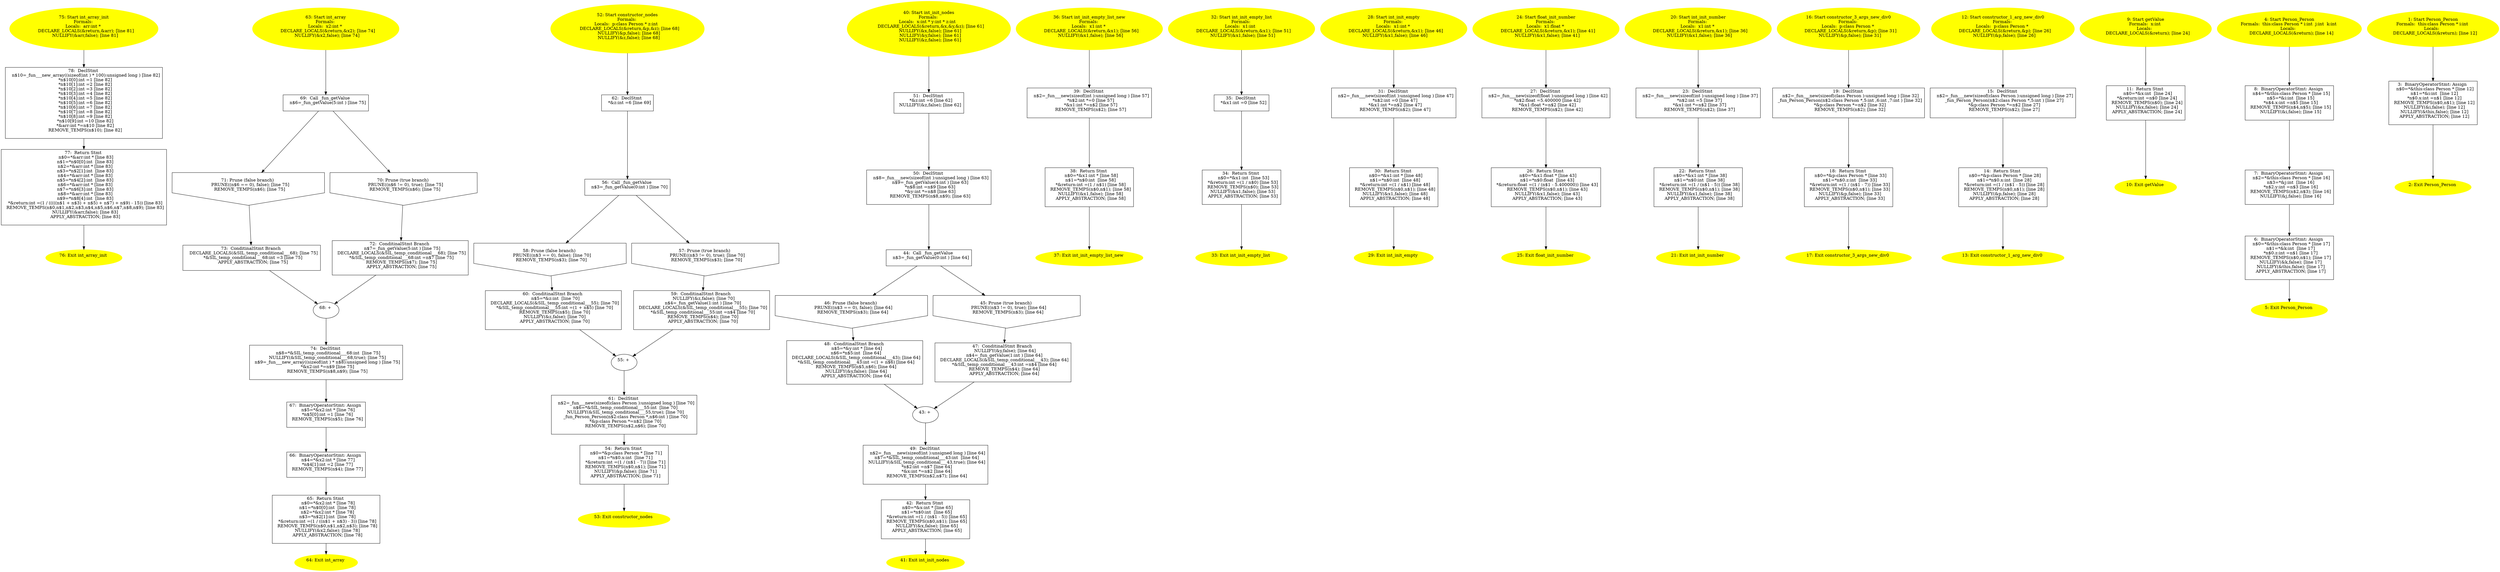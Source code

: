digraph iCFG {
78 [label="78:  DeclStmt \n   n$10=_fun___new_array((sizeof(int ) * 100):unsigned long ) [line 82]\n  *n$10[0]:int =1 [line 82]\n  *n$10[1]:int =2 [line 82]\n  *n$10[2]:int =3 [line 82]\n  *n$10[3]:int =4 [line 82]\n  *n$10[4]:int =5 [line 82]\n  *n$10[5]:int =6 [line 82]\n  *n$10[6]:int =7 [line 82]\n  *n$10[7]:int =8 [line 82]\n  *n$10[8]:int =9 [line 82]\n  *n$10[9]:int =10 [line 82]\n  *&arr:int *=n$10 [line 82]\n  REMOVE_TEMPS(n$10); [line 82]\n " shape="box"]
	

	 78 -> 77 ;
77 [label="77:  Return Stmt \n   n$0=*&arr:int * [line 83]\n  n$1=*n$0[0]:int  [line 83]\n  n$2=*&arr:int * [line 83]\n  n$3=*n$2[1]:int  [line 83]\n  n$4=*&arr:int * [line 83]\n  n$5=*n$4[2]:int  [line 83]\n  n$6=*&arr:int * [line 83]\n  n$7=*n$6[3]:int  [line 83]\n  n$8=*&arr:int * [line 83]\n  n$9=*n$8[4]:int  [line 83]\n  *&return:int =(1 / (((((n$1 + n$3) + n$5) + n$7) + n$9) - 15)) [line 83]\n  REMOVE_TEMPS(n$0,n$1,n$2,n$3,n$4,n$5,n$6,n$7,n$8,n$9); [line 83]\n  NULLIFY(&arr,false); [line 83]\n  APPLY_ABSTRACTION; [line 83]\n " shape="box"]
	

	 77 -> 76 ;
76 [label="76: Exit int_array_init \n  " color=yellow style=filled]
	

75 [label="75: Start int_array_init\nFormals: \nLocals:  arr:int * \n   DECLARE_LOCALS(&return,&arr); [line 81]\n  NULLIFY(&arr,false); [line 81]\n " color=yellow style=filled]
	

	 75 -> 78 ;
74 [label="74:  DeclStmt \n   n$8=*&SIL_temp_conditional___68:int  [line 75]\n  NULLIFY(&SIL_temp_conditional___68,true); [line 75]\n  n$9=_fun___new_array((sizeof(int ) * n$8):unsigned long ) [line 75]\n  *&x2:int *=n$9 [line 75]\n  REMOVE_TEMPS(n$8,n$9); [line 75]\n " shape="box"]
	

	 74 -> 67 ;
73 [label="73:  ConditinalStmt Branch \n   DECLARE_LOCALS(&SIL_temp_conditional___68); [line 75]\n  *&SIL_temp_conditional___68:int =3 [line 75]\n  APPLY_ABSTRACTION; [line 75]\n " shape="box"]
	

	 73 -> 68 ;
72 [label="72:  ConditinalStmt Branch \n   n$7=_fun_getValue(5:int ) [line 75]\n  DECLARE_LOCALS(&SIL_temp_conditional___68); [line 75]\n  *&SIL_temp_conditional___68:int =n$7 [line 75]\n  REMOVE_TEMPS(n$7); [line 75]\n  APPLY_ABSTRACTION; [line 75]\n " shape="box"]
	

	 72 -> 68 ;
71 [label="71: Prune (false branch) \n   PRUNE((n$6 == 0), false); [line 75]\n  REMOVE_TEMPS(n$6); [line 75]\n " shape="invhouse"]
	

	 71 -> 73 ;
70 [label="70: Prune (true branch) \n   PRUNE((n$6 != 0), true); [line 75]\n  REMOVE_TEMPS(n$6); [line 75]\n " shape="invhouse"]
	

	 70 -> 72 ;
69 [label="69:  Call _fun_getValue \n   n$6=_fun_getValue(5:int ) [line 75]\n " shape="box"]
	

	 69 -> 70 ;
	 69 -> 71 ;
68 [label="68: + \n  " ]
	

	 68 -> 74 ;
67 [label="67:  BinaryOperatorStmt: Assign \n   n$5=*&x2:int * [line 76]\n  *n$5[0]:int =1 [line 76]\n  REMOVE_TEMPS(n$5); [line 76]\n " shape="box"]
	

	 67 -> 66 ;
66 [label="66:  BinaryOperatorStmt: Assign \n   n$4=*&x2:int * [line 77]\n  *n$4[1]:int =2 [line 77]\n  REMOVE_TEMPS(n$4); [line 77]\n " shape="box"]
	

	 66 -> 65 ;
65 [label="65:  Return Stmt \n   n$0=*&x2:int * [line 78]\n  n$1=*n$0[0]:int  [line 78]\n  n$2=*&x2:int * [line 78]\n  n$3=*n$2[1]:int  [line 78]\n  *&return:int =(1 / ((n$1 + n$3) - 3)) [line 78]\n  REMOVE_TEMPS(n$0,n$1,n$2,n$3); [line 78]\n  NULLIFY(&x2,false); [line 78]\n  APPLY_ABSTRACTION; [line 78]\n " shape="box"]
	

	 65 -> 64 ;
64 [label="64: Exit int_array \n  " color=yellow style=filled]
	

63 [label="63: Start int_array\nFormals: \nLocals:  x2:int * \n   DECLARE_LOCALS(&return,&x2); [line 74]\n  NULLIFY(&x2,false); [line 74]\n " color=yellow style=filled]
	

	 63 -> 69 ;
62 [label="62:  DeclStmt \n   *&z:int =6 [line 69]\n " shape="box"]
	

	 62 -> 56 ;
61 [label="61:  DeclStmt \n   n$2=_fun___new(sizeof(class Person ):unsigned long ) [line 70]\n  n$6=*&SIL_temp_conditional___55:int  [line 70]\n  NULLIFY(&SIL_temp_conditional___55,true); [line 70]\n  _fun_Person_Person(n$2:class Person *,n$6:int ) [line 70]\n  *&p:class Person *=n$2 [line 70]\n  REMOVE_TEMPS(n$2,n$6); [line 70]\n " shape="box"]
	

	 61 -> 54 ;
60 [label="60:  ConditinalStmt Branch \n   n$5=*&z:int  [line 70]\n  DECLARE_LOCALS(&SIL_temp_conditional___55); [line 70]\n  *&SIL_temp_conditional___55:int =(1 + n$5) [line 70]\n  REMOVE_TEMPS(n$5); [line 70]\n  NULLIFY(&z,false); [line 70]\n  APPLY_ABSTRACTION; [line 70]\n " shape="box"]
	

	 60 -> 55 ;
59 [label="59:  ConditinalStmt Branch \n   NULLIFY(&z,false); [line 70]\n  n$4=_fun_getValue(1:int ) [line 70]\n  DECLARE_LOCALS(&SIL_temp_conditional___55); [line 70]\n  *&SIL_temp_conditional___55:int =n$4 [line 70]\n  REMOVE_TEMPS(n$4); [line 70]\n  APPLY_ABSTRACTION; [line 70]\n " shape="box"]
	

	 59 -> 55 ;
58 [label="58: Prune (false branch) \n   PRUNE((n$3 == 0), false); [line 70]\n  REMOVE_TEMPS(n$3); [line 70]\n " shape="invhouse"]
	

	 58 -> 60 ;
57 [label="57: Prune (true branch) \n   PRUNE((n$3 != 0), true); [line 70]\n  REMOVE_TEMPS(n$3); [line 70]\n " shape="invhouse"]
	

	 57 -> 59 ;
56 [label="56:  Call _fun_getValue \n   n$3=_fun_getValue(0:int ) [line 70]\n " shape="box"]
	

	 56 -> 57 ;
	 56 -> 58 ;
55 [label="55: + \n  " ]
	

	 55 -> 61 ;
54 [label="54:  Return Stmt \n   n$0=*&p:class Person * [line 71]\n  n$1=*n$0.x:int  [line 71]\n  *&return:int =(1 / (n$1 - 7)) [line 71]\n  REMOVE_TEMPS(n$0,n$1); [line 71]\n  NULLIFY(&p,false); [line 71]\n  APPLY_ABSTRACTION; [line 71]\n " shape="box"]
	

	 54 -> 53 ;
53 [label="53: Exit constructor_nodes \n  " color=yellow style=filled]
	

52 [label="52: Start constructor_nodes\nFormals: \nLocals:  p:class Person * z:int  \n   DECLARE_LOCALS(&return,&p,&z); [line 68]\n  NULLIFY(&p,false); [line 68]\n  NULLIFY(&z,false); [line 68]\n " color=yellow style=filled]
	

	 52 -> 62 ;
51 [label="51:  DeclStmt \n   *&z:int =6 [line 62]\n  NULLIFY(&z,false); [line 62]\n " shape="box"]
	

	 51 -> 50 ;
50 [label="50:  DeclStmt \n   n$8=_fun___new(sizeof(int ):unsigned long ) [line 63]\n  n$9=_fun_getValue(4:int ) [line 63]\n  *n$8:int =n$9 [line 63]\n  *&y:int *=n$8 [line 63]\n  REMOVE_TEMPS(n$8,n$9); [line 63]\n " shape="box"]
	

	 50 -> 44 ;
49 [label="49:  DeclStmt \n   n$2=_fun___new(sizeof(int ):unsigned long ) [line 64]\n  n$7=*&SIL_temp_conditional___43:int  [line 64]\n  NULLIFY(&SIL_temp_conditional___43,true); [line 64]\n  *n$2:int =n$7 [line 64]\n  *&x:int *=n$2 [line 64]\n  REMOVE_TEMPS(n$2,n$7); [line 64]\n " shape="box"]
	

	 49 -> 42 ;
48 [label="48:  ConditinalStmt Branch \n   n$5=*&y:int * [line 64]\n  n$6=*n$5:int  [line 64]\n  DECLARE_LOCALS(&SIL_temp_conditional___43); [line 64]\n  *&SIL_temp_conditional___43:int =(1 + n$6) [line 64]\n  REMOVE_TEMPS(n$5,n$6); [line 64]\n  NULLIFY(&y,false); [line 64]\n  APPLY_ABSTRACTION; [line 64]\n " shape="box"]
	

	 48 -> 43 ;
47 [label="47:  ConditinalStmt Branch \n   NULLIFY(&y,false); [line 64]\n  n$4=_fun_getValue(1:int ) [line 64]\n  DECLARE_LOCALS(&SIL_temp_conditional___43); [line 64]\n  *&SIL_temp_conditional___43:int =n$4 [line 64]\n  REMOVE_TEMPS(n$4); [line 64]\n  APPLY_ABSTRACTION; [line 64]\n " shape="box"]
	

	 47 -> 43 ;
46 [label="46: Prune (false branch) \n   PRUNE((n$3 == 0), false); [line 64]\n  REMOVE_TEMPS(n$3); [line 64]\n " shape="invhouse"]
	

	 46 -> 48 ;
45 [label="45: Prune (true branch) \n   PRUNE((n$3 != 0), true); [line 64]\n  REMOVE_TEMPS(n$3); [line 64]\n " shape="invhouse"]
	

	 45 -> 47 ;
44 [label="44:  Call _fun_getValue \n   n$3=_fun_getValue(0:int ) [line 64]\n " shape="box"]
	

	 44 -> 45 ;
	 44 -> 46 ;
43 [label="43: + \n  " ]
	

	 43 -> 49 ;
42 [label="42:  Return Stmt \n   n$0=*&x:int * [line 65]\n  n$1=*n$0:int  [line 65]\n  *&return:int =(1 / (n$1 - 5)) [line 65]\n  REMOVE_TEMPS(n$0,n$1); [line 65]\n  NULLIFY(&x,false); [line 65]\n  APPLY_ABSTRACTION; [line 65]\n " shape="box"]
	

	 42 -> 41 ;
41 [label="41: Exit int_init_nodes \n  " color=yellow style=filled]
	

40 [label="40: Start int_init_nodes\nFormals: \nLocals:  x:int * y:int * z:int  \n   DECLARE_LOCALS(&return,&x,&y,&z); [line 61]\n  NULLIFY(&x,false); [line 61]\n  NULLIFY(&y,false); [line 61]\n  NULLIFY(&z,false); [line 61]\n " color=yellow style=filled]
	

	 40 -> 51 ;
39 [label="39:  DeclStmt \n   n$2=_fun___new(sizeof(int ):unsigned long ) [line 57]\n  *n$2:int *=0 [line 57]\n  *&x1:int *=n$2 [line 57]\n  REMOVE_TEMPS(n$2); [line 57]\n " shape="box"]
	

	 39 -> 38 ;
38 [label="38:  Return Stmt \n   n$0=*&x1:int * [line 58]\n  n$1=*n$0:int  [line 58]\n  *&return:int =(1 / n$1) [line 58]\n  REMOVE_TEMPS(n$0,n$1); [line 58]\n  NULLIFY(&x1,false); [line 58]\n  APPLY_ABSTRACTION; [line 58]\n " shape="box"]
	

	 38 -> 37 ;
37 [label="37: Exit int_init_empty_list_new \n  " color=yellow style=filled]
	

36 [label="36: Start int_init_empty_list_new\nFormals: \nLocals:  x1:int * \n   DECLARE_LOCALS(&return,&x1); [line 56]\n  NULLIFY(&x1,false); [line 56]\n " color=yellow style=filled]
	

	 36 -> 39 ;
35 [label="35:  DeclStmt \n   *&x1:int =0 [line 52]\n " shape="box"]
	

	 35 -> 34 ;
34 [label="34:  Return Stmt \n   n$0=*&x1:int  [line 53]\n  *&return:int =(1 / n$0) [line 53]\n  REMOVE_TEMPS(n$0); [line 53]\n  NULLIFY(&x1,false); [line 53]\n  APPLY_ABSTRACTION; [line 53]\n " shape="box"]
	

	 34 -> 33 ;
33 [label="33: Exit int_init_empty_list \n  " color=yellow style=filled]
	

32 [label="32: Start int_init_empty_list\nFormals: \nLocals:  x1:int  \n   DECLARE_LOCALS(&return,&x1); [line 51]\n  NULLIFY(&x1,false); [line 51]\n " color=yellow style=filled]
	

	 32 -> 35 ;
31 [label="31:  DeclStmt \n   n$2=_fun___new(sizeof(int ):unsigned long ) [line 47]\n  *n$2:int =0 [line 47]\n  *&x1:int *=n$2 [line 47]\n  REMOVE_TEMPS(n$2); [line 47]\n " shape="box"]
	

	 31 -> 30 ;
30 [label="30:  Return Stmt \n   n$0=*&x1:int * [line 48]\n  n$1=*n$0:int  [line 48]\n  *&return:int =(1 / n$1) [line 48]\n  REMOVE_TEMPS(n$0,n$1); [line 48]\n  NULLIFY(&x1,false); [line 48]\n  APPLY_ABSTRACTION; [line 48]\n " shape="box"]
	

	 30 -> 29 ;
29 [label="29: Exit int_init_empty \n  " color=yellow style=filled]
	

28 [label="28: Start int_init_empty\nFormals: \nLocals:  x1:int * \n   DECLARE_LOCALS(&return,&x1); [line 46]\n  NULLIFY(&x1,false); [line 46]\n " color=yellow style=filled]
	

	 28 -> 31 ;
27 [label="27:  DeclStmt \n   n$2=_fun___new(sizeof(float ):unsigned long ) [line 42]\n  *n$2:float =5.400000 [line 42]\n  *&x1:float *=n$2 [line 42]\n  REMOVE_TEMPS(n$2); [line 42]\n " shape="box"]
	

	 27 -> 26 ;
26 [label="26:  Return Stmt \n   n$0=*&x1:float * [line 43]\n  n$1=*n$0:float  [line 43]\n  *&return:float =(1 / (n$1 - 5.400000)) [line 43]\n  REMOVE_TEMPS(n$0,n$1); [line 43]\n  NULLIFY(&x1,false); [line 43]\n  APPLY_ABSTRACTION; [line 43]\n " shape="box"]
	

	 26 -> 25 ;
25 [label="25: Exit float_init_number \n  " color=yellow style=filled]
	

24 [label="24: Start float_init_number\nFormals: \nLocals:  x1:float * \n   DECLARE_LOCALS(&return,&x1); [line 41]\n  NULLIFY(&x1,false); [line 41]\n " color=yellow style=filled]
	

	 24 -> 27 ;
23 [label="23:  DeclStmt \n   n$2=_fun___new(sizeof(int ):unsigned long ) [line 37]\n  *n$2:int =5 [line 37]\n  *&x1:int *=n$2 [line 37]\n  REMOVE_TEMPS(n$2); [line 37]\n " shape="box"]
	

	 23 -> 22 ;
22 [label="22:  Return Stmt \n   n$0=*&x1:int * [line 38]\n  n$1=*n$0:int  [line 38]\n  *&return:int =(1 / (n$1 - 5)) [line 38]\n  REMOVE_TEMPS(n$0,n$1); [line 38]\n  NULLIFY(&x1,false); [line 38]\n  APPLY_ABSTRACTION; [line 38]\n " shape="box"]
	

	 22 -> 21 ;
21 [label="21: Exit int_init_number \n  " color=yellow style=filled]
	

20 [label="20: Start int_init_number\nFormals: \nLocals:  x1:int * \n   DECLARE_LOCALS(&return,&x1); [line 36]\n  NULLIFY(&x1,false); [line 36]\n " color=yellow style=filled]
	

	 20 -> 23 ;
19 [label="19:  DeclStmt \n   n$2=_fun___new(sizeof(class Person ):unsigned long ) [line 32]\n  _fun_Person_Person(n$2:class Person *,5:int ,6:int ,7:int ) [line 32]\n  *&p:class Person *=n$2 [line 32]\n  REMOVE_TEMPS(n$2); [line 32]\n " shape="box"]
	

	 19 -> 18 ;
18 [label="18:  Return Stmt \n   n$0=*&p:class Person * [line 33]\n  n$1=*n$0.z:int  [line 33]\n  *&return:int =(1 / (n$1 - 7)) [line 33]\n  REMOVE_TEMPS(n$0,n$1); [line 33]\n  NULLIFY(&p,false); [line 33]\n  APPLY_ABSTRACTION; [line 33]\n " shape="box"]
	

	 18 -> 17 ;
17 [label="17: Exit constructor_3_args_new_div0 \n  " color=yellow style=filled]
	

16 [label="16: Start constructor_3_args_new_div0\nFormals: \nLocals:  p:class Person * \n   DECLARE_LOCALS(&return,&p); [line 31]\n  NULLIFY(&p,false); [line 31]\n " color=yellow style=filled]
	

	 16 -> 19 ;
15 [label="15:  DeclStmt \n   n$2=_fun___new(sizeof(class Person ):unsigned long ) [line 27]\n  _fun_Person_Person(n$2:class Person *,5:int ) [line 27]\n  *&p:class Person *=n$2 [line 27]\n  REMOVE_TEMPS(n$2); [line 27]\n " shape="box"]
	

	 15 -> 14 ;
14 [label="14:  Return Stmt \n   n$0=*&p:class Person * [line 28]\n  n$1=*n$0.x:int  [line 28]\n  *&return:int =(1 / (n$1 - 5)) [line 28]\n  REMOVE_TEMPS(n$0,n$1); [line 28]\n  NULLIFY(&p,false); [line 28]\n  APPLY_ABSTRACTION; [line 28]\n " shape="box"]
	

	 14 -> 13 ;
13 [label="13: Exit constructor_1_arg_new_div0 \n  " color=yellow style=filled]
	

12 [label="12: Start constructor_1_arg_new_div0\nFormals: \nLocals:  p:class Person * \n   DECLARE_LOCALS(&return,&p); [line 26]\n  NULLIFY(&p,false); [line 26]\n " color=yellow style=filled]
	

	 12 -> 15 ;
11 [label="11:  Return Stmt \n   n$0=*&x:int  [line 24]\n  *&return:int =n$0 [line 24]\n  REMOVE_TEMPS(n$0); [line 24]\n  NULLIFY(&x,false); [line 24]\n  APPLY_ABSTRACTION; [line 24]\n " shape="box"]
	

	 11 -> 10 ;
10 [label="10: Exit getValue \n  " color=yellow style=filled]
	

9 [label="9: Start getValue\nFormals:  x:int \nLocals:  \n   DECLARE_LOCALS(&return); [line 24]\n " color=yellow style=filled]
	

	 9 -> 11 ;
8 [label="8:  BinaryOperatorStmt: Assign \n   n$4=*&this:class Person * [line 15]\n  n$5=*&i:int  [line 15]\n  *n$4.x:int =n$5 [line 15]\n  REMOVE_TEMPS(n$4,n$5); [line 15]\n  NULLIFY(&i,false); [line 15]\n " shape="box"]
	

	 8 -> 7 ;
7 [label="7:  BinaryOperatorStmt: Assign \n   n$2=*&this:class Person * [line 16]\n  n$3=*&j:int  [line 16]\n  *n$2.y:int =n$3 [line 16]\n  REMOVE_TEMPS(n$2,n$3); [line 16]\n  NULLIFY(&j,false); [line 16]\n " shape="box"]
	

	 7 -> 6 ;
6 [label="6:  BinaryOperatorStmt: Assign \n   n$0=*&this:class Person * [line 17]\n  n$1=*&k:int  [line 17]\n  *n$0.z:int =n$1 [line 17]\n  REMOVE_TEMPS(n$0,n$1); [line 17]\n  NULLIFY(&k,false); [line 17]\n  NULLIFY(&this,false); [line 17]\n  APPLY_ABSTRACTION; [line 17]\n " shape="box"]
	

	 6 -> 5 ;
5 [label="5: Exit Person_Person \n  " color=yellow style=filled]
	

4 [label="4: Start Person_Person\nFormals:  this:class Person * i:int  j:int  k:int \nLocals:  \n   DECLARE_LOCALS(&return); [line 14]\n " color=yellow style=filled]
	

	 4 -> 8 ;
3 [label="3:  BinaryOperatorStmt: Assign \n   n$0=*&this:class Person * [line 12]\n  n$1=*&i:int  [line 12]\n  *n$0.x:int =n$1 [line 12]\n  REMOVE_TEMPS(n$0,n$1); [line 12]\n  NULLIFY(&i,false); [line 12]\n  NULLIFY(&this,false); [line 12]\n  APPLY_ABSTRACTION; [line 12]\n " shape="box"]
	

	 3 -> 2 ;
2 [label="2: Exit Person_Person \n  " color=yellow style=filled]
	

1 [label="1: Start Person_Person\nFormals:  this:class Person * i:int \nLocals:  \n   DECLARE_LOCALS(&return); [line 12]\n " color=yellow style=filled]
	

	 1 -> 3 ;
}
